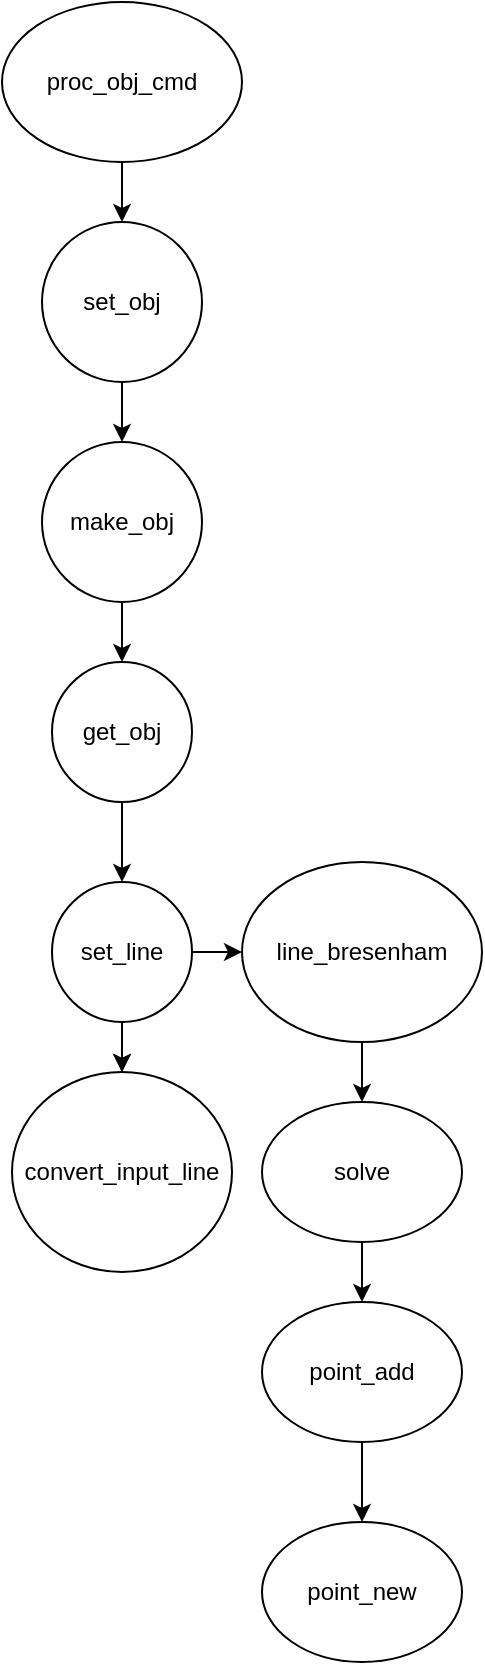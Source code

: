 <mxfile version="20.7.4" type="device"><diagram id="UtOCq_QSRR_81lT7WNRi" name="Stránka-1"><mxGraphModel dx="1050" dy="1798" grid="1" gridSize="10" guides="1" tooltips="1" connect="1" arrows="1" fold="1" page="1" pageScale="1" pageWidth="827" pageHeight="1169" math="0" shadow="0"><root><mxCell id="0"/><mxCell id="1" parent="0"/><mxCell id="8eaz8Pz88d-vkrBpSo79-4" value="" style="edgeStyle=orthogonalEdgeStyle;rounded=0;orthogonalLoop=1;jettySize=auto;html=1;" parent="1" source="8eaz8Pz88d-vkrBpSo79-1" target="8eaz8Pz88d-vkrBpSo79-3" edge="1"><mxGeometry relative="1" as="geometry"/></mxCell><mxCell id="8eaz8Pz88d-vkrBpSo79-1" value="proc_obj_cmd" style="ellipse;whiteSpace=wrap;html=1;" parent="1" vertex="1"><mxGeometry x="300" y="-100" width="120" height="80" as="geometry"/></mxCell><mxCell id="8eaz8Pz88d-vkrBpSo79-6" value="" style="edgeStyle=orthogonalEdgeStyle;rounded=0;orthogonalLoop=1;jettySize=auto;html=1;" parent="1" source="8eaz8Pz88d-vkrBpSo79-3" target="8eaz8Pz88d-vkrBpSo79-5" edge="1"><mxGeometry relative="1" as="geometry"/></mxCell><mxCell id="8eaz8Pz88d-vkrBpSo79-3" value="set_obj" style="ellipse;whiteSpace=wrap;html=1;" parent="1" vertex="1"><mxGeometry x="320" y="10" width="80" height="80" as="geometry"/></mxCell><mxCell id="8eaz8Pz88d-vkrBpSo79-8" value="" style="edgeStyle=orthogonalEdgeStyle;rounded=0;orthogonalLoop=1;jettySize=auto;html=1;" parent="1" source="8eaz8Pz88d-vkrBpSo79-5" target="8eaz8Pz88d-vkrBpSo79-7" edge="1"><mxGeometry relative="1" as="geometry"/></mxCell><mxCell id="8eaz8Pz88d-vkrBpSo79-5" value="make_obj" style="ellipse;whiteSpace=wrap;html=1;" parent="1" vertex="1"><mxGeometry x="320" y="120" width="80" height="80" as="geometry"/></mxCell><mxCell id="8eaz8Pz88d-vkrBpSo79-10" value="" style="edgeStyle=orthogonalEdgeStyle;rounded=0;orthogonalLoop=1;jettySize=auto;html=1;" parent="1" source="8eaz8Pz88d-vkrBpSo79-7" target="8eaz8Pz88d-vkrBpSo79-9" edge="1"><mxGeometry relative="1" as="geometry"/></mxCell><mxCell id="8eaz8Pz88d-vkrBpSo79-7" value="get_obj" style="ellipse;whiteSpace=wrap;html=1;" parent="1" vertex="1"><mxGeometry x="325" y="230" width="70" height="70" as="geometry"/></mxCell><mxCell id="8eaz8Pz88d-vkrBpSo79-12" value="" style="edgeStyle=orthogonalEdgeStyle;rounded=0;orthogonalLoop=1;jettySize=auto;html=1;" parent="1" source="8eaz8Pz88d-vkrBpSo79-9" target="8eaz8Pz88d-vkrBpSo79-11" edge="1"><mxGeometry relative="1" as="geometry"/></mxCell><mxCell id="8eaz8Pz88d-vkrBpSo79-13" value="" style="edgeStyle=orthogonalEdgeStyle;rounded=0;orthogonalLoop=1;jettySize=auto;html=1;" parent="1" source="8eaz8Pz88d-vkrBpSo79-9" target="8eaz8Pz88d-vkrBpSo79-11" edge="1"><mxGeometry relative="1" as="geometry"/></mxCell><mxCell id="8eaz8Pz88d-vkrBpSo79-15" style="edgeStyle=orthogonalEdgeStyle;rounded=0;orthogonalLoop=1;jettySize=auto;html=1;" parent="1" source="8eaz8Pz88d-vkrBpSo79-9" target="8eaz8Pz88d-vkrBpSo79-14" edge="1"><mxGeometry relative="1" as="geometry"/></mxCell><mxCell id="8eaz8Pz88d-vkrBpSo79-9" value="set_line" style="ellipse;whiteSpace=wrap;html=1;" parent="1" vertex="1"><mxGeometry x="325" y="340" width="70" height="70" as="geometry"/></mxCell><mxCell id="8eaz8Pz88d-vkrBpSo79-11" value="convert_input_line" style="ellipse;whiteSpace=wrap;html=1;" parent="1" vertex="1"><mxGeometry x="305" y="435" width="110" height="100" as="geometry"/></mxCell><mxCell id="8eaz8Pz88d-vkrBpSo79-17" value="" style="edgeStyle=orthogonalEdgeStyle;rounded=0;orthogonalLoop=1;jettySize=auto;html=1;" parent="1" source="8eaz8Pz88d-vkrBpSo79-14" target="8eaz8Pz88d-vkrBpSo79-16" edge="1"><mxGeometry relative="1" as="geometry"/></mxCell><mxCell id="8eaz8Pz88d-vkrBpSo79-14" value="line_bresenham" style="ellipse;whiteSpace=wrap;html=1;" parent="1" vertex="1"><mxGeometry x="420" y="330" width="120" height="90" as="geometry"/></mxCell><mxCell id="8eaz8Pz88d-vkrBpSo79-19" value="" style="edgeStyle=orthogonalEdgeStyle;rounded=0;orthogonalLoop=1;jettySize=auto;html=1;" parent="1" source="8eaz8Pz88d-vkrBpSo79-16" target="8eaz8Pz88d-vkrBpSo79-18" edge="1"><mxGeometry relative="1" as="geometry"/></mxCell><mxCell id="8eaz8Pz88d-vkrBpSo79-16" value="solve" style="ellipse;whiteSpace=wrap;html=1;" parent="1" vertex="1"><mxGeometry x="430" y="450" width="100" height="70" as="geometry"/></mxCell><mxCell id="8eaz8Pz88d-vkrBpSo79-21" value="" style="edgeStyle=orthogonalEdgeStyle;rounded=0;orthogonalLoop=1;jettySize=auto;html=1;" parent="1" source="8eaz8Pz88d-vkrBpSo79-18" target="8eaz8Pz88d-vkrBpSo79-20" edge="1"><mxGeometry relative="1" as="geometry"/></mxCell><mxCell id="8eaz8Pz88d-vkrBpSo79-18" value="point_add" style="ellipse;whiteSpace=wrap;html=1;" parent="1" vertex="1"><mxGeometry x="430" y="550" width="100" height="70" as="geometry"/></mxCell><mxCell id="8eaz8Pz88d-vkrBpSo79-20" value="point_new" style="ellipse;whiteSpace=wrap;html=1;" parent="1" vertex="1"><mxGeometry x="430" y="660" width="100" height="70" as="geometry"/></mxCell></root></mxGraphModel></diagram></mxfile>